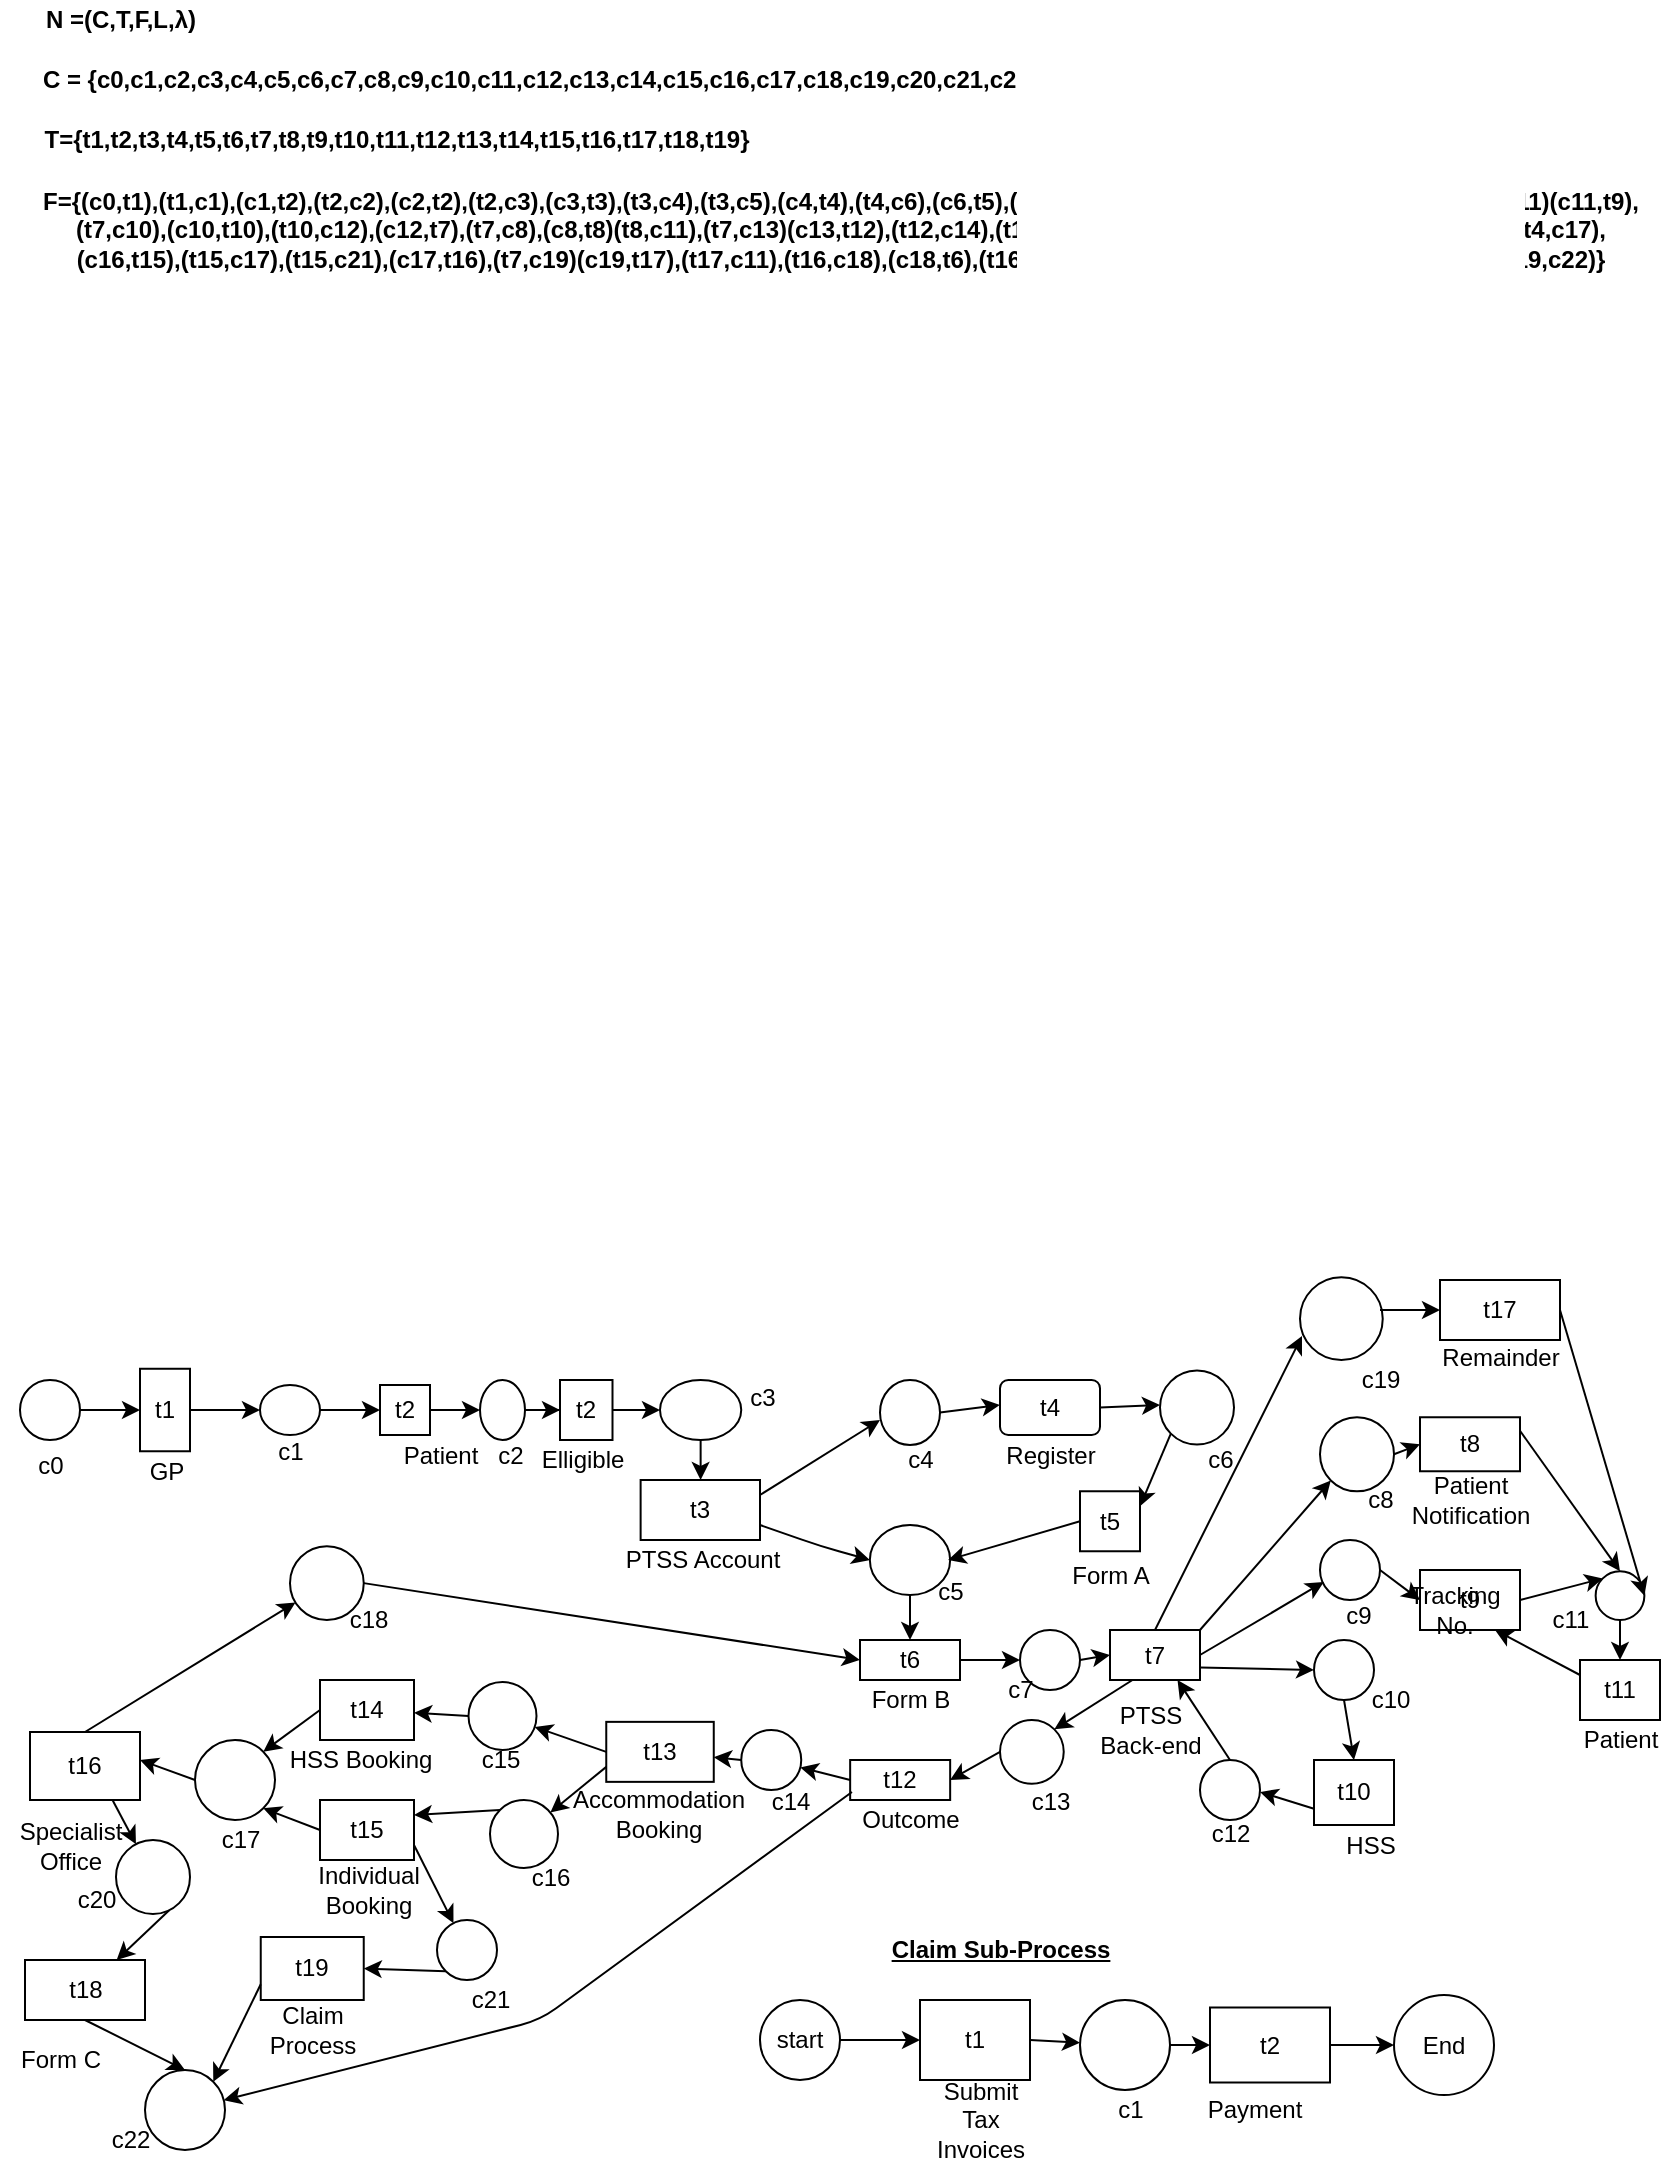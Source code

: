 <mxfile version="14.2.7" type="github" pages="2">
  <diagram id="C5RBs43oDa-KdzZeNtuy" name="Page-1">
    <mxGraphModel dx="1935" dy="1599" grid="1" gridSize="10" guides="1" tooltips="1" connect="1" arrows="1" fold="1" page="1" pageScale="1" pageWidth="827" pageHeight="1169" math="0" shadow="0">
      <root>
        <mxCell id="WIyWlLk6GJQsqaUBKTNV-0" />
        <mxCell id="WIyWlLk6GJQsqaUBKTNV-1" parent="WIyWlLk6GJQsqaUBKTNV-0" />
        <mxCell id="H8LJvpcK38ozFM1UjVnZ-5" value="" style="edgeStyle=orthogonalEdgeStyle;rounded=0;orthogonalLoop=1;jettySize=auto;html=1;" parent="WIyWlLk6GJQsqaUBKTNV-1" source="H8LJvpcK38ozFM1UjVnZ-0" target="H8LJvpcK38ozFM1UjVnZ-4" edge="1">
          <mxGeometry relative="1" as="geometry" />
        </mxCell>
        <mxCell id="H8LJvpcK38ozFM1UjVnZ-0" value="" style="ellipse;whiteSpace=wrap;html=1;" parent="WIyWlLk6GJQsqaUBKTNV-1" vertex="1">
          <mxGeometry y="-390" width="30" height="30" as="geometry" />
        </mxCell>
        <mxCell id="H8LJvpcK38ozFM1UjVnZ-8" value="" style="edgeStyle=orthogonalEdgeStyle;rounded=0;orthogonalLoop=1;jettySize=auto;html=1;" parent="WIyWlLk6GJQsqaUBKTNV-1" source="H8LJvpcK38ozFM1UjVnZ-4" target="H8LJvpcK38ozFM1UjVnZ-7" edge="1">
          <mxGeometry relative="1" as="geometry" />
        </mxCell>
        <object label="t1" id="H8LJvpcK38ozFM1UjVnZ-4">
          <mxCell style="whiteSpace=wrap;html=1;" parent="WIyWlLk6GJQsqaUBKTNV-1" vertex="1">
            <mxGeometry x="60" y="-395.62" width="25" height="41.25" as="geometry" />
          </mxCell>
        </object>
        <mxCell id="H8LJvpcK38ozFM1UjVnZ-6" value="GP" style="text;html=1;resizable=0;autosize=1;align=center;verticalAlign=middle;points=[];fillColor=none;strokeColor=none;rounded=0;" parent="WIyWlLk6GJQsqaUBKTNV-1" vertex="1">
          <mxGeometry x="57.5" y="-354.37" width="30" height="20" as="geometry" />
        </mxCell>
        <mxCell id="H8LJvpcK38ozFM1UjVnZ-10" value="" style="edgeStyle=orthogonalEdgeStyle;rounded=0;orthogonalLoop=1;jettySize=auto;html=1;" parent="WIyWlLk6GJQsqaUBKTNV-1" source="H8LJvpcK38ozFM1UjVnZ-7" target="H8LJvpcK38ozFM1UjVnZ-9" edge="1">
          <mxGeometry relative="1" as="geometry" />
        </mxCell>
        <mxCell id="H8LJvpcK38ozFM1UjVnZ-7" value="" style="ellipse;whiteSpace=wrap;html=1;" parent="WIyWlLk6GJQsqaUBKTNV-1" vertex="1">
          <mxGeometry x="120" y="-387.5" width="30" height="25" as="geometry" />
        </mxCell>
        <mxCell id="H8LJvpcK38ozFM1UjVnZ-15" value="" style="edgeStyle=orthogonalEdgeStyle;rounded=0;orthogonalLoop=1;jettySize=auto;html=1;" parent="WIyWlLk6GJQsqaUBKTNV-1" source="H8LJvpcK38ozFM1UjVnZ-9" target="H8LJvpcK38ozFM1UjVnZ-14" edge="1">
          <mxGeometry relative="1" as="geometry" />
        </mxCell>
        <mxCell id="H8LJvpcK38ozFM1UjVnZ-9" value="t2" style="whiteSpace=wrap;html=1;" parent="WIyWlLk6GJQsqaUBKTNV-1" vertex="1">
          <mxGeometry x="180" y="-387.5" width="25" height="25" as="geometry" />
        </mxCell>
        <mxCell id="H8LJvpcK38ozFM1UjVnZ-11" value="Patient" style="text;html=1;resizable=0;autosize=1;align=center;verticalAlign=middle;points=[];fillColor=none;strokeColor=none;rounded=0;" parent="WIyWlLk6GJQsqaUBKTNV-1" vertex="1">
          <mxGeometry x="185" y="-362.5" width="50" height="20" as="geometry" />
        </mxCell>
        <mxCell id="H8LJvpcK38ozFM1UjVnZ-17" value="" style="edgeStyle=orthogonalEdgeStyle;rounded=0;orthogonalLoop=1;jettySize=auto;html=1;" parent="WIyWlLk6GJQsqaUBKTNV-1" source="H8LJvpcK38ozFM1UjVnZ-14" target="H8LJvpcK38ozFM1UjVnZ-16" edge="1">
          <mxGeometry relative="1" as="geometry" />
        </mxCell>
        <mxCell id="H8LJvpcK38ozFM1UjVnZ-14" value="" style="ellipse;whiteSpace=wrap;html=1;" parent="WIyWlLk6GJQsqaUBKTNV-1" vertex="1">
          <mxGeometry x="230" y="-390" width="22.5" height="30" as="geometry" />
        </mxCell>
        <mxCell id="H8LJvpcK38ozFM1UjVnZ-20" value="" style="edgeStyle=orthogonalEdgeStyle;rounded=0;orthogonalLoop=1;jettySize=auto;html=1;" parent="WIyWlLk6GJQsqaUBKTNV-1" source="H8LJvpcK38ozFM1UjVnZ-16" target="H8LJvpcK38ozFM1UjVnZ-19" edge="1">
          <mxGeometry relative="1" as="geometry" />
        </mxCell>
        <mxCell id="H8LJvpcK38ozFM1UjVnZ-16" value="t2" style="whiteSpace=wrap;html=1;" parent="WIyWlLk6GJQsqaUBKTNV-1" vertex="1">
          <mxGeometry x="270" y="-390" width="26.25" height="30" as="geometry" />
        </mxCell>
        <mxCell id="H8LJvpcK38ozFM1UjVnZ-18" value="Elligible" style="text;html=1;resizable=0;autosize=1;align=center;verticalAlign=middle;points=[];fillColor=none;strokeColor=none;rounded=0;" parent="WIyWlLk6GJQsqaUBKTNV-1" vertex="1">
          <mxGeometry x="251.25" y="-360" width="60" height="20" as="geometry" />
        </mxCell>
        <mxCell id="H8LJvpcK38ozFM1UjVnZ-22" value="" style="edgeStyle=orthogonalEdgeStyle;rounded=0;orthogonalLoop=1;jettySize=auto;html=1;" parent="WIyWlLk6GJQsqaUBKTNV-1" source="H8LJvpcK38ozFM1UjVnZ-19" target="H8LJvpcK38ozFM1UjVnZ-21" edge="1">
          <mxGeometry relative="1" as="geometry" />
        </mxCell>
        <mxCell id="H8LJvpcK38ozFM1UjVnZ-19" value="" style="ellipse;whiteSpace=wrap;html=1;" parent="WIyWlLk6GJQsqaUBKTNV-1" vertex="1">
          <mxGeometry x="320" y="-390" width="40.62" height="30" as="geometry" />
        </mxCell>
        <mxCell id="H8LJvpcK38ozFM1UjVnZ-21" value="t3" style="whiteSpace=wrap;html=1;" parent="WIyWlLk6GJQsqaUBKTNV-1" vertex="1">
          <mxGeometry x="310.31" y="-340" width="59.69" height="30" as="geometry" />
        </mxCell>
        <mxCell id="H8LJvpcK38ozFM1UjVnZ-23" value="PTSS Account" style="text;html=1;resizable=0;autosize=1;align=center;verticalAlign=middle;points=[];fillColor=none;strokeColor=none;rounded=0;" parent="WIyWlLk6GJQsqaUBKTNV-1" vertex="1">
          <mxGeometry x="296.25" y="-310" width="90" height="20" as="geometry" />
        </mxCell>
        <mxCell id="H8LJvpcK38ozFM1UjVnZ-24" value="" style="ellipse;whiteSpace=wrap;html=1;" parent="WIyWlLk6GJQsqaUBKTNV-1" vertex="1">
          <mxGeometry x="430" y="-390" width="30" height="32.5" as="geometry" />
        </mxCell>
        <mxCell id="H8LJvpcK38ozFM1UjVnZ-28" value="" style="ellipse;whiteSpace=wrap;html=1;" parent="WIyWlLk6GJQsqaUBKTNV-1" vertex="1">
          <mxGeometry x="424.93" y="-317.5" width="40.15" height="35" as="geometry" />
        </mxCell>
        <mxCell id="H8LJvpcK38ozFM1UjVnZ-30" value="" style="endArrow=classic;html=1;exitX=1;exitY=0.25;exitDx=0;exitDy=0;" parent="WIyWlLk6GJQsqaUBKTNV-1" source="H8LJvpcK38ozFM1UjVnZ-21" edge="1">
          <mxGeometry width="50" height="50" relative="1" as="geometry">
            <mxPoint x="386.25" y="-325" as="sourcePoint" />
            <mxPoint x="430" y="-370" as="targetPoint" />
          </mxGeometry>
        </mxCell>
        <mxCell id="H8LJvpcK38ozFM1UjVnZ-32" value="" style="endArrow=classic;html=1;entryX=0;entryY=0.5;entryDx=0;entryDy=0;exitX=1;exitY=0.75;exitDx=0;exitDy=0;" parent="WIyWlLk6GJQsqaUBKTNV-1" source="H8LJvpcK38ozFM1UjVnZ-21" target="H8LJvpcK38ozFM1UjVnZ-28" edge="1">
          <mxGeometry width="50" height="50" relative="1" as="geometry">
            <mxPoint x="420" y="-180" as="sourcePoint" />
            <mxPoint x="470" y="-230" as="targetPoint" />
            <Array as="points">
              <mxPoint x="400" y="-307" />
            </Array>
          </mxGeometry>
        </mxCell>
        <mxCell id="H8LJvpcK38ozFM1UjVnZ-33" value="t4" style="rounded=1;whiteSpace=wrap;html=1;" parent="WIyWlLk6GJQsqaUBKTNV-1" vertex="1">
          <mxGeometry x="490" y="-390" width="50" height="27.5" as="geometry" />
        </mxCell>
        <mxCell id="H8LJvpcK38ozFM1UjVnZ-34" value="Form A" style="text;html=1;align=center;verticalAlign=middle;resizable=0;points=[];autosize=1;" parent="WIyWlLk6GJQsqaUBKTNV-1" vertex="1">
          <mxGeometry x="520" y="-302.5" width="50" height="20" as="geometry" />
        </mxCell>
        <mxCell id="H8LJvpcK38ozFM1UjVnZ-35" value="" style="endArrow=classic;html=1;exitX=1;exitY=0.5;exitDx=0;exitDy=0;" parent="WIyWlLk6GJQsqaUBKTNV-1" source="H8LJvpcK38ozFM1UjVnZ-24" edge="1">
          <mxGeometry width="50" height="50" relative="1" as="geometry">
            <mxPoint x="440" y="-327.5" as="sourcePoint" />
            <mxPoint x="490" y="-377.5" as="targetPoint" />
            <Array as="points" />
          </mxGeometry>
        </mxCell>
        <mxCell id="H8LJvpcK38ozFM1UjVnZ-36" value="Register" style="text;html=1;resizable=0;autosize=1;align=center;verticalAlign=middle;points=[];fillColor=none;strokeColor=none;rounded=0;" parent="WIyWlLk6GJQsqaUBKTNV-1" vertex="1">
          <mxGeometry x="485" y="-362.5" width="60" height="20" as="geometry" />
        </mxCell>
        <mxCell id="H8LJvpcK38ozFM1UjVnZ-37" value="" style="ellipse;whiteSpace=wrap;html=1;aspect=fixed;" parent="WIyWlLk6GJQsqaUBKTNV-1" vertex="1">
          <mxGeometry x="570" y="-394.75" width="37" height="37" as="geometry" />
        </mxCell>
        <mxCell id="H8LJvpcK38ozFM1UjVnZ-41" value="" style="endArrow=classic;html=1;exitX=1;exitY=0.5;exitDx=0;exitDy=0;" parent="WIyWlLk6GJQsqaUBKTNV-1" source="H8LJvpcK38ozFM1UjVnZ-33" edge="1">
          <mxGeometry width="50" height="50" relative="1" as="geometry">
            <mxPoint x="520" y="-327.5" as="sourcePoint" />
            <mxPoint x="570" y="-377.5" as="targetPoint" />
          </mxGeometry>
        </mxCell>
        <mxCell id="H8LJvpcK38ozFM1UjVnZ-42" value="t5" style="whiteSpace=wrap;html=1;aspect=fixed;" parent="WIyWlLk6GJQsqaUBKTNV-1" vertex="1">
          <mxGeometry x="530" y="-334.37" width="30" height="30" as="geometry" />
        </mxCell>
        <mxCell id="H8LJvpcK38ozFM1UjVnZ-43" value="" style="endArrow=classic;html=1;exitX=0;exitY=0.5;exitDx=0;exitDy=0;" parent="WIyWlLk6GJQsqaUBKTNV-1" source="H8LJvpcK38ozFM1UjVnZ-42" edge="1">
          <mxGeometry width="50" height="50" relative="1" as="geometry">
            <mxPoint x="414" y="-250" as="sourcePoint" />
            <mxPoint x="464" y="-300" as="targetPoint" />
          </mxGeometry>
        </mxCell>
        <mxCell id="H8LJvpcK38ozFM1UjVnZ-44" value="" style="endArrow=classic;html=1;entryX=1;entryY=0.25;entryDx=0;entryDy=0;exitX=0;exitY=1;exitDx=0;exitDy=0;" parent="WIyWlLk6GJQsqaUBKTNV-1" source="H8LJvpcK38ozFM1UjVnZ-37" target="H8LJvpcK38ozFM1UjVnZ-42" edge="1">
          <mxGeometry width="50" height="50" relative="1" as="geometry">
            <mxPoint x="545" y="-275" as="sourcePoint" />
            <mxPoint x="595" y="-325" as="targetPoint" />
          </mxGeometry>
        </mxCell>
        <mxCell id="H8LJvpcK38ozFM1UjVnZ-46" value="" style="endArrow=classic;html=1;exitX=0.5;exitY=1;exitDx=0;exitDy=0;entryX=0.5;entryY=0;entryDx=0;entryDy=0;" parent="WIyWlLk6GJQsqaUBKTNV-1" source="H8LJvpcK38ozFM1UjVnZ-28" edge="1">
          <mxGeometry width="50" height="50" relative="1" as="geometry">
            <mxPoint x="420" y="-180" as="sourcePoint" />
            <mxPoint x="445" y="-260" as="targetPoint" />
          </mxGeometry>
        </mxCell>
        <mxCell id="H8LJvpcK38ozFM1UjVnZ-47" value="t6" style="rounded=0;whiteSpace=wrap;html=1;" parent="WIyWlLk6GJQsqaUBKTNV-1" vertex="1">
          <mxGeometry x="420" y="-260" width="50" height="20" as="geometry" />
        </mxCell>
        <mxCell id="H8LJvpcK38ozFM1UjVnZ-48" value="Form B" style="text;html=1;align=center;verticalAlign=middle;resizable=0;points=[];autosize=1;" parent="WIyWlLk6GJQsqaUBKTNV-1" vertex="1">
          <mxGeometry x="420" y="-240" width="50" height="20" as="geometry" />
        </mxCell>
        <mxCell id="H8LJvpcK38ozFM1UjVnZ-52" value="" style="endArrow=classic;html=1;exitX=1;exitY=0.5;exitDx=0;exitDy=0;" parent="WIyWlLk6GJQsqaUBKTNV-1" source="H8LJvpcK38ozFM1UjVnZ-47" target="H8LJvpcK38ozFM1UjVnZ-53" edge="1">
          <mxGeometry width="50" height="50" relative="1" as="geometry">
            <mxPoint x="370" y="-160" as="sourcePoint" />
            <mxPoint x="420" y="-210" as="targetPoint" />
          </mxGeometry>
        </mxCell>
        <mxCell id="H8LJvpcK38ozFM1UjVnZ-53" value="" style="ellipse;whiteSpace=wrap;html=1;aspect=fixed;" parent="WIyWlLk6GJQsqaUBKTNV-1" vertex="1">
          <mxGeometry x="500" y="-265" width="30" height="30" as="geometry" />
        </mxCell>
        <mxCell id="H8LJvpcK38ozFM1UjVnZ-55" value="t7" style="rounded=0;whiteSpace=wrap;html=1;" parent="WIyWlLk6GJQsqaUBKTNV-1" vertex="1">
          <mxGeometry x="545" y="-265" width="45" height="25" as="geometry" />
        </mxCell>
        <mxCell id="H8LJvpcK38ozFM1UjVnZ-56" value="" style="endArrow=classic;html=1;exitX=1;exitY=0.5;exitDx=0;exitDy=0;entryX=0;entryY=0.5;entryDx=0;entryDy=0;" parent="WIyWlLk6GJQsqaUBKTNV-1" source="H8LJvpcK38ozFM1UjVnZ-53" target="H8LJvpcK38ozFM1UjVnZ-55" edge="1">
          <mxGeometry width="50" height="50" relative="1" as="geometry">
            <mxPoint x="370" y="-160" as="sourcePoint" />
            <mxPoint x="420" y="-210" as="targetPoint" />
          </mxGeometry>
        </mxCell>
        <mxCell id="H8LJvpcK38ozFM1UjVnZ-57" value="" style="ellipse;whiteSpace=wrap;html=1;aspect=fixed;" parent="WIyWlLk6GJQsqaUBKTNV-1" vertex="1">
          <mxGeometry x="650" y="-371.37" width="37" height="37" as="geometry" />
        </mxCell>
        <mxCell id="H8LJvpcK38ozFM1UjVnZ-58" value="" style="ellipse;whiteSpace=wrap;html=1;aspect=fixed;" parent="WIyWlLk6GJQsqaUBKTNV-1" vertex="1">
          <mxGeometry x="650" y="-310" width="30" height="30" as="geometry" />
        </mxCell>
        <mxCell id="H8LJvpcK38ozFM1UjVnZ-59" value="" style="ellipse;whiteSpace=wrap;html=1;aspect=fixed;" parent="WIyWlLk6GJQsqaUBKTNV-1" vertex="1">
          <mxGeometry x="647" y="-260" width="30" height="30" as="geometry" />
        </mxCell>
        <mxCell id="H8LJvpcK38ozFM1UjVnZ-60" value="" style="endArrow=classic;html=1;exitX=1;exitY=0;exitDx=0;exitDy=0;entryX=0;entryY=1;entryDx=0;entryDy=0;" parent="WIyWlLk6GJQsqaUBKTNV-1" source="H8LJvpcK38ozFM1UjVnZ-55" target="H8LJvpcK38ozFM1UjVnZ-57" edge="1">
          <mxGeometry width="50" height="50" relative="1" as="geometry">
            <mxPoint x="400" y="-160" as="sourcePoint" />
            <mxPoint x="450" y="-210" as="targetPoint" />
          </mxGeometry>
        </mxCell>
        <mxCell id="H8LJvpcK38ozFM1UjVnZ-61" value="" style="endArrow=classic;html=1;exitX=1;exitY=0.5;exitDx=0;exitDy=0;entryX=0.063;entryY=0.7;entryDx=0;entryDy=0;entryPerimeter=0;" parent="WIyWlLk6GJQsqaUBKTNV-1" source="H8LJvpcK38ozFM1UjVnZ-55" target="H8LJvpcK38ozFM1UjVnZ-58" edge="1">
          <mxGeometry width="50" height="50" relative="1" as="geometry">
            <mxPoint x="400" y="-160" as="sourcePoint" />
            <mxPoint x="450" y="-210" as="targetPoint" />
          </mxGeometry>
        </mxCell>
        <mxCell id="H8LJvpcK38ozFM1UjVnZ-62" value="&lt;div&gt;PTSS &lt;br&gt;&lt;/div&gt;&lt;div&gt;Back-end&lt;/div&gt;" style="text;html=1;align=center;verticalAlign=middle;resizable=0;points=[];autosize=1;" parent="WIyWlLk6GJQsqaUBKTNV-1" vertex="1">
          <mxGeometry x="530" y="-230" width="70" height="30" as="geometry" />
        </mxCell>
        <mxCell id="H8LJvpcK38ozFM1UjVnZ-66" value="" style="endArrow=classic;html=1;exitX=1;exitY=0.75;exitDx=0;exitDy=0;entryX=0;entryY=0.5;entryDx=0;entryDy=0;" parent="WIyWlLk6GJQsqaUBKTNV-1" source="H8LJvpcK38ozFM1UjVnZ-55" target="H8LJvpcK38ozFM1UjVnZ-59" edge="1">
          <mxGeometry width="50" height="50" relative="1" as="geometry">
            <mxPoint x="400" y="-160" as="sourcePoint" />
            <mxPoint x="650" y="-246" as="targetPoint" />
          </mxGeometry>
        </mxCell>
        <mxCell id="H8LJvpcK38ozFM1UjVnZ-67" value="t8" style="rounded=0;whiteSpace=wrap;html=1;" parent="WIyWlLk6GJQsqaUBKTNV-1" vertex="1">
          <mxGeometry x="700" y="-371.37" width="50" height="27" as="geometry" />
        </mxCell>
        <mxCell id="H8LJvpcK38ozFM1UjVnZ-68" value="&lt;div&gt;Patient&lt;/div&gt;&lt;div&gt; Notification&lt;/div&gt;" style="text;html=1;align=center;verticalAlign=middle;resizable=0;points=[];autosize=1;" parent="WIyWlLk6GJQsqaUBKTNV-1" vertex="1">
          <mxGeometry x="690" y="-345" width="70" height="30" as="geometry" />
        </mxCell>
        <mxCell id="H8LJvpcK38ozFM1UjVnZ-69" value="" style="endArrow=classic;html=1;exitX=1;exitY=0.5;exitDx=0;exitDy=0;entryX=0;entryY=0.5;entryDx=0;entryDy=0;" parent="WIyWlLk6GJQsqaUBKTNV-1" source="H8LJvpcK38ozFM1UjVnZ-57" target="H8LJvpcK38ozFM1UjVnZ-67" edge="1">
          <mxGeometry width="50" height="50" relative="1" as="geometry">
            <mxPoint x="400" y="-160" as="sourcePoint" />
            <mxPoint x="450" y="-210" as="targetPoint" />
          </mxGeometry>
        </mxCell>
        <mxCell id="H8LJvpcK38ozFM1UjVnZ-70" value="t9" style="rounded=0;whiteSpace=wrap;html=1;" parent="WIyWlLk6GJQsqaUBKTNV-1" vertex="1">
          <mxGeometry x="700" y="-295" width="50" height="30" as="geometry" />
        </mxCell>
        <mxCell id="H8LJvpcK38ozFM1UjVnZ-71" value="" style="endArrow=classic;html=1;exitX=1;exitY=0.5;exitDx=0;exitDy=0;entryX=0;entryY=0.5;entryDx=0;entryDy=0;" parent="WIyWlLk6GJQsqaUBKTNV-1" source="H8LJvpcK38ozFM1UjVnZ-58" target="H8LJvpcK38ozFM1UjVnZ-70" edge="1">
          <mxGeometry width="50" height="50" relative="1" as="geometry">
            <mxPoint x="410" y="-160" as="sourcePoint" />
            <mxPoint x="700" y="-300" as="targetPoint" />
          </mxGeometry>
        </mxCell>
        <mxCell id="H8LJvpcK38ozFM1UjVnZ-72" value="&lt;div&gt;Tracking&lt;/div&gt;&lt;div&gt;No.&lt;br&gt;&lt;/div&gt;" style="text;html=1;align=center;verticalAlign=middle;resizable=0;points=[];autosize=1;" parent="WIyWlLk6GJQsqaUBKTNV-1" vertex="1">
          <mxGeometry x="687" y="-290" width="60" height="30" as="geometry" />
        </mxCell>
        <mxCell id="H8LJvpcK38ozFM1UjVnZ-74" value="t10" style="rounded=0;whiteSpace=wrap;html=1;" parent="WIyWlLk6GJQsqaUBKTNV-1" vertex="1">
          <mxGeometry x="647" y="-200" width="40" height="32.5" as="geometry" />
        </mxCell>
        <mxCell id="H8LJvpcK38ozFM1UjVnZ-75" value="HSS" style="text;html=1;align=center;verticalAlign=middle;resizable=0;points=[];autosize=1;" parent="WIyWlLk6GJQsqaUBKTNV-1" vertex="1">
          <mxGeometry x="655" y="-167.5" width="40" height="20" as="geometry" />
        </mxCell>
        <mxCell id="H8LJvpcK38ozFM1UjVnZ-76" value="" style="ellipse;whiteSpace=wrap;html=1;aspect=fixed;" parent="WIyWlLk6GJQsqaUBKTNV-1" vertex="1">
          <mxGeometry x="787.82" y="-294.37" width="24.37" height="24.37" as="geometry" />
        </mxCell>
        <mxCell id="H8LJvpcK38ozFM1UjVnZ-77" value="" style="endArrow=classic;html=1;exitX=1;exitY=0.5;exitDx=0;exitDy=0;entryX=0;entryY=0;entryDx=0;entryDy=0;" parent="WIyWlLk6GJQsqaUBKTNV-1" source="H8LJvpcK38ozFM1UjVnZ-70" target="H8LJvpcK38ozFM1UjVnZ-76" edge="1">
          <mxGeometry width="50" height="50" relative="1" as="geometry">
            <mxPoint x="380" y="-160" as="sourcePoint" />
            <mxPoint x="430" y="-210" as="targetPoint" />
          </mxGeometry>
        </mxCell>
        <mxCell id="H8LJvpcK38ozFM1UjVnZ-78" value="" style="endArrow=classic;html=1;entryX=0.5;entryY=0;entryDx=0;entryDy=0;exitX=1;exitY=0.25;exitDx=0;exitDy=0;" parent="WIyWlLk6GJQsqaUBKTNV-1" source="H8LJvpcK38ozFM1UjVnZ-67" target="H8LJvpcK38ozFM1UjVnZ-76" edge="1">
          <mxGeometry width="50" height="50" relative="1" as="geometry">
            <mxPoint x="750" y="-354" as="sourcePoint" />
            <mxPoint x="800" y="-404.37" as="targetPoint" />
          </mxGeometry>
        </mxCell>
        <mxCell id="H8LJvpcK38ozFM1UjVnZ-80" value="t11" style="rounded=0;whiteSpace=wrap;html=1;" parent="WIyWlLk6GJQsqaUBKTNV-1" vertex="1">
          <mxGeometry x="780" y="-250" width="40" height="30" as="geometry" />
        </mxCell>
        <mxCell id="H8LJvpcK38ozFM1UjVnZ-81" value="" style="endArrow=classic;html=1;exitX=0.5;exitY=1;exitDx=0;exitDy=0;entryX=0.5;entryY=0;entryDx=0;entryDy=0;" parent="WIyWlLk6GJQsqaUBKTNV-1" source="H8LJvpcK38ozFM1UjVnZ-76" target="H8LJvpcK38ozFM1UjVnZ-80" edge="1">
          <mxGeometry width="50" height="50" relative="1" as="geometry">
            <mxPoint x="380" y="-160" as="sourcePoint" />
            <mxPoint x="430" y="-210" as="targetPoint" />
          </mxGeometry>
        </mxCell>
        <mxCell id="H8LJvpcK38ozFM1UjVnZ-86" value="Patient" style="text;html=1;align=center;verticalAlign=middle;resizable=0;points=[];autosize=1;" parent="WIyWlLk6GJQsqaUBKTNV-1" vertex="1">
          <mxGeometry x="775" y="-220" width="50" height="20" as="geometry" />
        </mxCell>
        <mxCell id="H8LJvpcK38ozFM1UjVnZ-88" value="" style="endArrow=classic;html=1;exitX=0.5;exitY=1;exitDx=0;exitDy=0;entryX=0.5;entryY=0;entryDx=0;entryDy=0;" parent="WIyWlLk6GJQsqaUBKTNV-1" source="H8LJvpcK38ozFM1UjVnZ-59" target="H8LJvpcK38ozFM1UjVnZ-74" edge="1">
          <mxGeometry width="50" height="50" relative="1" as="geometry">
            <mxPoint x="380" y="-160" as="sourcePoint" />
            <mxPoint x="430" y="-210" as="targetPoint" />
          </mxGeometry>
        </mxCell>
        <mxCell id="H8LJvpcK38ozFM1UjVnZ-90" value="" style="endArrow=classic;html=1;exitX=0;exitY=0.25;exitDx=0;exitDy=0;entryX=0.75;entryY=1;entryDx=0;entryDy=0;" parent="WIyWlLk6GJQsqaUBKTNV-1" source="H8LJvpcK38ozFM1UjVnZ-80" target="H8LJvpcK38ozFM1UjVnZ-70" edge="1">
          <mxGeometry width="50" height="50" relative="1" as="geometry">
            <mxPoint x="380" y="-160" as="sourcePoint" />
            <mxPoint x="430" y="-210" as="targetPoint" />
          </mxGeometry>
        </mxCell>
        <mxCell id="H8LJvpcK38ozFM1UjVnZ-91" value="" style="ellipse;whiteSpace=wrap;html=1;aspect=fixed;" parent="WIyWlLk6GJQsqaUBKTNV-1" vertex="1">
          <mxGeometry x="590" y="-200" width="30" height="30" as="geometry" />
        </mxCell>
        <mxCell id="H8LJvpcK38ozFM1UjVnZ-92" value="" style="endArrow=classic;html=1;exitX=0;exitY=0.75;exitDx=0;exitDy=0;" parent="WIyWlLk6GJQsqaUBKTNV-1" source="H8LJvpcK38ozFM1UjVnZ-74" edge="1">
          <mxGeometry width="50" height="50" relative="1" as="geometry">
            <mxPoint x="380" y="-160" as="sourcePoint" />
            <mxPoint x="620" y="-184" as="targetPoint" />
          </mxGeometry>
        </mxCell>
        <mxCell id="H8LJvpcK38ozFM1UjVnZ-93" value="" style="endArrow=classic;html=1;exitX=0.5;exitY=0;exitDx=0;exitDy=0;entryX=0.75;entryY=1;entryDx=0;entryDy=0;" parent="WIyWlLk6GJQsqaUBKTNV-1" source="H8LJvpcK38ozFM1UjVnZ-91" target="H8LJvpcK38ozFM1UjVnZ-55" edge="1">
          <mxGeometry width="50" height="50" relative="1" as="geometry">
            <mxPoint x="380" y="-160" as="sourcePoint" />
            <mxPoint x="430" y="-210" as="targetPoint" />
          </mxGeometry>
        </mxCell>
        <mxCell id="H8LJvpcK38ozFM1UjVnZ-94" value="" style="ellipse;whiteSpace=wrap;html=1;aspect=fixed;" parent="WIyWlLk6GJQsqaUBKTNV-1" vertex="1">
          <mxGeometry x="490" y="-220" width="31.87" height="31.87" as="geometry" />
        </mxCell>
        <mxCell id="H8LJvpcK38ozFM1UjVnZ-95" value="" style="endArrow=classic;html=1;exitX=0.25;exitY=1;exitDx=0;exitDy=0;entryX=1;entryY=0;entryDx=0;entryDy=0;" parent="WIyWlLk6GJQsqaUBKTNV-1" source="H8LJvpcK38ozFM1UjVnZ-55" target="H8LJvpcK38ozFM1UjVnZ-94" edge="1">
          <mxGeometry width="50" height="50" relative="1" as="geometry">
            <mxPoint x="380" y="-160" as="sourcePoint" />
            <mxPoint x="430" y="-210" as="targetPoint" />
          </mxGeometry>
        </mxCell>
        <mxCell id="H8LJvpcK38ozFM1UjVnZ-97" value="t12" style="rounded=0;whiteSpace=wrap;html=1;" parent="WIyWlLk6GJQsqaUBKTNV-1" vertex="1">
          <mxGeometry x="415.08" y="-200" width="50" height="20" as="geometry" />
        </mxCell>
        <mxCell id="H8LJvpcK38ozFM1UjVnZ-98" value="Outcome" style="text;html=1;align=center;verticalAlign=middle;resizable=0;points=[];autosize=1;" parent="WIyWlLk6GJQsqaUBKTNV-1" vertex="1">
          <mxGeometry x="415.08" y="-180" width="60" height="20" as="geometry" />
        </mxCell>
        <mxCell id="H8LJvpcK38ozFM1UjVnZ-99" value="" style="endArrow=classic;html=1;exitX=0;exitY=0.5;exitDx=0;exitDy=0;entryX=1;entryY=0.5;entryDx=0;entryDy=0;" parent="WIyWlLk6GJQsqaUBKTNV-1" source="H8LJvpcK38ozFM1UjVnZ-94" target="H8LJvpcK38ozFM1UjVnZ-97" edge="1">
          <mxGeometry width="50" height="50" relative="1" as="geometry">
            <mxPoint x="380" y="-160" as="sourcePoint" />
            <mxPoint x="430" y="-210" as="targetPoint" />
          </mxGeometry>
        </mxCell>
        <mxCell id="H8LJvpcK38ozFM1UjVnZ-100" value="t13" style="rounded=0;whiteSpace=wrap;html=1;" parent="WIyWlLk6GJQsqaUBKTNV-1" vertex="1">
          <mxGeometry x="293.13" y="-219.07" width="53.75" height="30" as="geometry" />
        </mxCell>
        <mxCell id="H8LJvpcK38ozFM1UjVnZ-101" value="&lt;div&gt;Accommodation&lt;/div&gt;&lt;div&gt;Booking&lt;br&gt;&lt;/div&gt;" style="text;html=1;align=center;verticalAlign=middle;resizable=0;points=[];autosize=1;" parent="WIyWlLk6GJQsqaUBKTNV-1" vertex="1">
          <mxGeometry x="269" y="-188.13" width="100" height="30" as="geometry" />
        </mxCell>
        <mxCell id="H8LJvpcK38ozFM1UjVnZ-104" value="" style="endArrow=classic;html=1;exitX=0;exitY=0.5;exitDx=0;exitDy=0;" parent="WIyWlLk6GJQsqaUBKTNV-1" source="H8LJvpcK38ozFM1UjVnZ-107" target="H8LJvpcK38ozFM1UjVnZ-100" edge="1">
          <mxGeometry width="50" height="50" relative="1" as="geometry">
            <mxPoint x="415.08" y="-198.13" as="sourcePoint" />
            <mxPoint x="400" y="-215" as="targetPoint" />
          </mxGeometry>
        </mxCell>
        <mxCell id="H8LJvpcK38ozFM1UjVnZ-107" value="" style="ellipse;whiteSpace=wrap;html=1;aspect=fixed;" parent="WIyWlLk6GJQsqaUBKTNV-1" vertex="1">
          <mxGeometry x="360.62" y="-215" width="30" height="30" as="geometry" />
        </mxCell>
        <mxCell id="H8LJvpcK38ozFM1UjVnZ-108" value="" style="endArrow=classic;html=1;exitX=0;exitY=0.5;exitDx=0;exitDy=0;" parent="WIyWlLk6GJQsqaUBKTNV-1" source="H8LJvpcK38ozFM1UjVnZ-97" target="H8LJvpcK38ozFM1UjVnZ-107" edge="1">
          <mxGeometry width="50" height="50" relative="1" as="geometry">
            <mxPoint x="415.08" y="-190" as="sourcePoint" />
            <mxPoint x="333.75" y="-208.791" as="targetPoint" />
          </mxGeometry>
        </mxCell>
        <mxCell id="H8LJvpcK38ozFM1UjVnZ-109" value="t14" style="rounded=0;whiteSpace=wrap;html=1;" parent="WIyWlLk6GJQsqaUBKTNV-1" vertex="1">
          <mxGeometry x="150" y="-240" width="47" height="30" as="geometry" />
        </mxCell>
        <mxCell id="H8LJvpcK38ozFM1UjVnZ-113" value="t15" style="rounded=0;whiteSpace=wrap;html=1;" parent="WIyWlLk6GJQsqaUBKTNV-1" vertex="1">
          <mxGeometry x="150" y="-180" width="47" height="30" as="geometry" />
        </mxCell>
        <mxCell id="H8LJvpcK38ozFM1UjVnZ-114" value="HSS Booking" style="text;html=1;align=center;verticalAlign=middle;resizable=0;points=[];autosize=1;" parent="WIyWlLk6GJQsqaUBKTNV-1" vertex="1">
          <mxGeometry x="125" y="-210" width="90" height="20" as="geometry" />
        </mxCell>
        <mxCell id="H8LJvpcK38ozFM1UjVnZ-115" value="&lt;div&gt;Individual &lt;br&gt;&lt;/div&gt;&lt;div&gt;Booking&lt;/div&gt;" style="text;html=1;align=center;verticalAlign=middle;resizable=0;points=[];autosize=1;" parent="WIyWlLk6GJQsqaUBKTNV-1" vertex="1">
          <mxGeometry x="138.5" y="-150" width="70" height="30" as="geometry" />
        </mxCell>
        <mxCell id="H8LJvpcK38ozFM1UjVnZ-116" value="" style="endArrow=classic;html=1;exitX=0;exitY=0.5;exitDx=0;exitDy=0;" parent="WIyWlLk6GJQsqaUBKTNV-1" source="H8LJvpcK38ozFM1UjVnZ-110" target="H8LJvpcK38ozFM1UjVnZ-109" edge="1">
          <mxGeometry width="50" height="50" relative="1" as="geometry">
            <mxPoint x="380" y="-160" as="sourcePoint" />
            <mxPoint x="430" y="-210" as="targetPoint" />
          </mxGeometry>
        </mxCell>
        <mxCell id="H8LJvpcK38ozFM1UjVnZ-110" value="" style="ellipse;whiteSpace=wrap;html=1;aspect=fixed;" parent="WIyWlLk6GJQsqaUBKTNV-1" vertex="1">
          <mxGeometry x="224.25" y="-239" width="34" height="34" as="geometry" />
        </mxCell>
        <mxCell id="H8LJvpcK38ozFM1UjVnZ-117" value="" style="endArrow=classic;html=1;exitX=0;exitY=0.5;exitDx=0;exitDy=0;" parent="WIyWlLk6GJQsqaUBKTNV-1" source="H8LJvpcK38ozFM1UjVnZ-100" target="H8LJvpcK38ozFM1UjVnZ-110" edge="1">
          <mxGeometry width="50" height="50" relative="1" as="geometry">
            <mxPoint x="293.13" y="-204.07" as="sourcePoint" />
            <mxPoint x="197" y="-220.889" as="targetPoint" />
          </mxGeometry>
        </mxCell>
        <mxCell id="H8LJvpcK38ozFM1UjVnZ-111" value="" style="ellipse;whiteSpace=wrap;html=1;aspect=fixed;" parent="WIyWlLk6GJQsqaUBKTNV-1" vertex="1">
          <mxGeometry x="235" y="-180" width="34" height="34" as="geometry" />
        </mxCell>
        <mxCell id="H8LJvpcK38ozFM1UjVnZ-119" value="" style="endArrow=classic;html=1;exitX=0;exitY=0.75;exitDx=0;exitDy=0;" parent="WIyWlLk6GJQsqaUBKTNV-1" source="H8LJvpcK38ozFM1UjVnZ-100" target="H8LJvpcK38ozFM1UjVnZ-111" edge="1">
          <mxGeometry width="50" height="50" relative="1" as="geometry">
            <mxPoint x="293.13" y="-196.57" as="sourcePoint" />
            <mxPoint x="197" y="-171.202" as="targetPoint" />
          </mxGeometry>
        </mxCell>
        <mxCell id="H8LJvpcK38ozFM1UjVnZ-121" value="" style="ellipse;whiteSpace=wrap;html=1;aspect=fixed;" parent="WIyWlLk6GJQsqaUBKTNV-1" vertex="1">
          <mxGeometry x="87.5" y="-210" width="40" height="40" as="geometry" />
        </mxCell>
        <mxCell id="H8LJvpcK38ozFM1UjVnZ-124" value="" style="endArrow=classic;html=1;exitX=0;exitY=0.5;exitDx=0;exitDy=0;entryX=1;entryY=1;entryDx=0;entryDy=0;" parent="WIyWlLk6GJQsqaUBKTNV-1" source="H8LJvpcK38ozFM1UjVnZ-113" target="H8LJvpcK38ozFM1UjVnZ-121" edge="1">
          <mxGeometry width="50" height="50" relative="1" as="geometry">
            <mxPoint x="380" y="-160" as="sourcePoint" />
            <mxPoint x="430" y="-210" as="targetPoint" />
          </mxGeometry>
        </mxCell>
        <mxCell id="H8LJvpcK38ozFM1UjVnZ-125" value="" style="endArrow=classic;html=1;exitX=0;exitY=0.5;exitDx=0;exitDy=0;entryX=1;entryY=0;entryDx=0;entryDy=0;" parent="WIyWlLk6GJQsqaUBKTNV-1" source="H8LJvpcK38ozFM1UjVnZ-109" target="H8LJvpcK38ozFM1UjVnZ-121" edge="1">
          <mxGeometry width="50" height="50" relative="1" as="geometry">
            <mxPoint x="380" y="-160" as="sourcePoint" />
            <mxPoint x="430" y="-210" as="targetPoint" />
          </mxGeometry>
        </mxCell>
        <mxCell id="H8LJvpcK38ozFM1UjVnZ-126" value="" style="endArrow=classic;html=1;exitX=0;exitY=0.5;exitDx=0;exitDy=0;entryX=1;entryY=0.5;entryDx=0;entryDy=0;" parent="WIyWlLk6GJQsqaUBKTNV-1" source="H8LJvpcK38ozFM1UjVnZ-121" edge="1">
          <mxGeometry width="50" height="50" relative="1" as="geometry">
            <mxPoint x="380" y="-160" as="sourcePoint" />
            <mxPoint x="60" y="-200" as="targetPoint" />
          </mxGeometry>
        </mxCell>
        <mxCell id="H8LJvpcK38ozFM1UjVnZ-127" value="t16" style="rounded=0;whiteSpace=wrap;html=1;" parent="WIyWlLk6GJQsqaUBKTNV-1" vertex="1">
          <mxGeometry x="5" y="-214" width="55" height="34" as="geometry" />
        </mxCell>
        <mxCell id="H8LJvpcK38ozFM1UjVnZ-129" value="t18" style="rounded=0;whiteSpace=wrap;html=1;" parent="WIyWlLk6GJQsqaUBKTNV-1" vertex="1">
          <mxGeometry x="2.5" y="-100" width="60" height="30" as="geometry" />
        </mxCell>
        <mxCell id="H8LJvpcK38ozFM1UjVnZ-131" value="&lt;div&gt;Specialist&lt;/div&gt;&lt;div&gt;Office&lt;br&gt;&lt;/div&gt;" style="text;html=1;align=center;verticalAlign=middle;resizable=0;points=[];autosize=1;" parent="WIyWlLk6GJQsqaUBKTNV-1" vertex="1">
          <mxGeometry x="-10" y="-172.5" width="70" height="30" as="geometry" />
        </mxCell>
        <mxCell id="H8LJvpcK38ozFM1UjVnZ-132" value="" style="endArrow=classic;html=1;exitX=0.75;exitY=1;exitDx=0;exitDy=0;" parent="WIyWlLk6GJQsqaUBKTNV-1" source="H8LJvpcK38ozFM1UjVnZ-138" target="H8LJvpcK38ozFM1UjVnZ-129" edge="1">
          <mxGeometry width="50" height="50" relative="1" as="geometry">
            <mxPoint x="380" y="-160" as="sourcePoint" />
            <mxPoint x="46" y="-130" as="targetPoint" />
          </mxGeometry>
        </mxCell>
        <mxCell id="H8LJvpcK38ozFM1UjVnZ-136" value="" style="ellipse;whiteSpace=wrap;html=1;aspect=fixed;" parent="WIyWlLk6GJQsqaUBKTNV-1" vertex="1">
          <mxGeometry x="62.5" y="-45" width="40" height="40" as="geometry" />
        </mxCell>
        <mxCell id="H8LJvpcK38ozFM1UjVnZ-137" value="" style="endArrow=classic;html=1;exitX=0.5;exitY=1;exitDx=0;exitDy=0;entryX=0.5;entryY=0;entryDx=0;entryDy=0;" parent="WIyWlLk6GJQsqaUBKTNV-1" source="H8LJvpcK38ozFM1UjVnZ-129" target="H8LJvpcK38ozFM1UjVnZ-136" edge="1">
          <mxGeometry width="50" height="50" relative="1" as="geometry">
            <mxPoint x="290" y="-160" as="sourcePoint" />
            <mxPoint x="340" y="-210" as="targetPoint" />
          </mxGeometry>
        </mxCell>
        <mxCell id="H8LJvpcK38ozFM1UjVnZ-138" value="" style="ellipse;whiteSpace=wrap;html=1;aspect=fixed;" parent="WIyWlLk6GJQsqaUBKTNV-1" vertex="1">
          <mxGeometry x="48" y="-160" width="37" height="37" as="geometry" />
        </mxCell>
        <mxCell id="H8LJvpcK38ozFM1UjVnZ-140" value="" style="endArrow=classic;html=1;exitX=0.75;exitY=1;exitDx=0;exitDy=0;" parent="WIyWlLk6GJQsqaUBKTNV-1" source="H8LJvpcK38ozFM1UjVnZ-127" target="H8LJvpcK38ozFM1UjVnZ-138" edge="1">
          <mxGeometry width="50" height="50" relative="1" as="geometry">
            <mxPoint x="46.25" y="-180" as="sourcePoint" />
            <mxPoint x="34.926" y="-110" as="targetPoint" />
          </mxGeometry>
        </mxCell>
        <mxCell id="H8LJvpcK38ozFM1UjVnZ-141" value="" style="ellipse;whiteSpace=wrap;html=1;aspect=fixed;" parent="WIyWlLk6GJQsqaUBKTNV-1" vertex="1">
          <mxGeometry x="135" y="-306.87" width="36.87" height="36.87" as="geometry" />
        </mxCell>
        <mxCell id="H8LJvpcK38ozFM1UjVnZ-142" value="" style="endArrow=classic;html=1;exitX=0.5;exitY=0;exitDx=0;exitDy=0;" parent="WIyWlLk6GJQsqaUBKTNV-1" source="H8LJvpcK38ozFM1UjVnZ-127" target="H8LJvpcK38ozFM1UjVnZ-141" edge="1">
          <mxGeometry width="50" height="50" relative="1" as="geometry">
            <mxPoint x="290" y="-160" as="sourcePoint" />
            <mxPoint x="340" y="-210" as="targetPoint" />
          </mxGeometry>
        </mxCell>
        <mxCell id="H8LJvpcK38ozFM1UjVnZ-143" value="" style="endArrow=classic;html=1;exitX=1;exitY=0.5;exitDx=0;exitDy=0;entryX=0;entryY=0.5;entryDx=0;entryDy=0;" parent="WIyWlLk6GJQsqaUBKTNV-1" source="H8LJvpcK38ozFM1UjVnZ-141" target="H8LJvpcK38ozFM1UjVnZ-47" edge="1">
          <mxGeometry width="50" height="50" relative="1" as="geometry">
            <mxPoint x="290" y="-160" as="sourcePoint" />
            <mxPoint x="340" y="-210" as="targetPoint" />
          </mxGeometry>
        </mxCell>
        <mxCell id="H8LJvpcK38ozFM1UjVnZ-144" value="c1" style="text;html=1;align=center;verticalAlign=middle;resizable=0;points=[];autosize=1;" parent="WIyWlLk6GJQsqaUBKTNV-1" vertex="1">
          <mxGeometry x="120" y="-364.37" width="30" height="20" as="geometry" />
        </mxCell>
        <mxCell id="H8LJvpcK38ozFM1UjVnZ-145" value="c2" style="text;html=1;align=center;verticalAlign=middle;resizable=0;points=[];autosize=1;" parent="WIyWlLk6GJQsqaUBKTNV-1" vertex="1">
          <mxGeometry x="230" y="-362.5" width="30" height="20" as="geometry" />
        </mxCell>
        <mxCell id="H8LJvpcK38ozFM1UjVnZ-147" value="c3" style="text;html=1;align=center;verticalAlign=middle;resizable=0;points=[];autosize=1;" parent="WIyWlLk6GJQsqaUBKTNV-1" vertex="1">
          <mxGeometry x="356.25" y="-391.37" width="30" height="20" as="geometry" />
        </mxCell>
        <mxCell id="H8LJvpcK38ozFM1UjVnZ-149" value="c4" style="text;html=1;align=center;verticalAlign=middle;resizable=0;points=[];autosize=1;" parent="WIyWlLk6GJQsqaUBKTNV-1" vertex="1">
          <mxGeometry x="435" y="-360" width="30" height="20" as="geometry" />
        </mxCell>
        <mxCell id="H8LJvpcK38ozFM1UjVnZ-151" value="c5" style="text;html=1;align=center;verticalAlign=middle;resizable=0;points=[];autosize=1;" parent="WIyWlLk6GJQsqaUBKTNV-1" vertex="1">
          <mxGeometry x="450" y="-294.37" width="30" height="20" as="geometry" />
        </mxCell>
        <mxCell id="H8LJvpcK38ozFM1UjVnZ-153" value="c6" style="text;html=1;align=center;verticalAlign=middle;resizable=0;points=[];autosize=1;" parent="WIyWlLk6GJQsqaUBKTNV-1" vertex="1">
          <mxGeometry x="585" y="-360" width="30" height="20" as="geometry" />
        </mxCell>
        <mxCell id="H8LJvpcK38ozFM1UjVnZ-154" value="c8" style="text;html=1;align=center;verticalAlign=middle;resizable=0;points=[];autosize=1;" parent="WIyWlLk6GJQsqaUBKTNV-1" vertex="1">
          <mxGeometry x="665" y="-340" width="30" height="20" as="geometry" />
        </mxCell>
        <mxCell id="H8LJvpcK38ozFM1UjVnZ-155" value="c9" style="text;html=1;align=center;verticalAlign=middle;resizable=0;points=[];autosize=1;" parent="WIyWlLk6GJQsqaUBKTNV-1" vertex="1">
          <mxGeometry x="653.5" y="-281.87" width="30" height="20" as="geometry" />
        </mxCell>
        <mxCell id="H8LJvpcK38ozFM1UjVnZ-156" value="c10" style="text;html=1;align=center;verticalAlign=middle;resizable=0;points=[];autosize=1;" parent="WIyWlLk6GJQsqaUBKTNV-1" vertex="1">
          <mxGeometry x="670" y="-240" width="30" height="20" as="geometry" />
        </mxCell>
        <mxCell id="H8LJvpcK38ozFM1UjVnZ-157" value="c11" style="text;html=1;align=center;verticalAlign=middle;resizable=0;points=[];autosize=1;" parent="WIyWlLk6GJQsqaUBKTNV-1" vertex="1">
          <mxGeometry x="760" y="-280" width="30" height="20" as="geometry" />
        </mxCell>
        <mxCell id="H8LJvpcK38ozFM1UjVnZ-160" value="" style="ellipse;whiteSpace=wrap;html=1;aspect=fixed;" parent="WIyWlLk6GJQsqaUBKTNV-1" vertex="1">
          <mxGeometry x="208.5" y="-120" width="30" height="30" as="geometry" />
        </mxCell>
        <mxCell id="H8LJvpcK38ozFM1UjVnZ-161" value="c14" style="text;html=1;align=center;verticalAlign=middle;resizable=0;points=[];autosize=1;" parent="WIyWlLk6GJQsqaUBKTNV-1" vertex="1">
          <mxGeometry x="370" y="-189.07" width="30" height="20" as="geometry" />
        </mxCell>
        <mxCell id="H8LJvpcK38ozFM1UjVnZ-162" value="c13" style="text;html=1;align=center;verticalAlign=middle;resizable=0;points=[];autosize=1;" parent="WIyWlLk6GJQsqaUBKTNV-1" vertex="1">
          <mxGeometry x="500" y="-189.07" width="30" height="20" as="geometry" />
        </mxCell>
        <mxCell id="H8LJvpcK38ozFM1UjVnZ-163" value="c12" style="text;html=1;align=center;verticalAlign=middle;resizable=0;points=[];autosize=1;" parent="WIyWlLk6GJQsqaUBKTNV-1" vertex="1">
          <mxGeometry x="590" y="-173" width="30" height="20" as="geometry" />
        </mxCell>
        <mxCell id="H8LJvpcK38ozFM1UjVnZ-164" value="c7" style="text;html=1;align=center;verticalAlign=middle;resizable=0;points=[];autosize=1;" parent="WIyWlLk6GJQsqaUBKTNV-1" vertex="1">
          <mxGeometry x="485" y="-245" width="30" height="20" as="geometry" />
        </mxCell>
        <mxCell id="H8LJvpcK38ozFM1UjVnZ-165" value="c15" style="text;html=1;align=center;verticalAlign=middle;resizable=0;points=[];autosize=1;" parent="WIyWlLk6GJQsqaUBKTNV-1" vertex="1">
          <mxGeometry x="225" y="-210" width="30" height="20" as="geometry" />
        </mxCell>
        <mxCell id="H8LJvpcK38ozFM1UjVnZ-166" value="c16" style="text;html=1;align=center;verticalAlign=middle;resizable=0;points=[];autosize=1;" parent="WIyWlLk6GJQsqaUBKTNV-1" vertex="1">
          <mxGeometry x="250" y="-151.5" width="30" height="20" as="geometry" />
        </mxCell>
        <mxCell id="H8LJvpcK38ozFM1UjVnZ-168" value="c17" style="text;html=1;align=center;verticalAlign=middle;resizable=0;points=[];autosize=1;" parent="WIyWlLk6GJQsqaUBKTNV-1" vertex="1">
          <mxGeometry x="95" y="-170" width="30" height="20" as="geometry" />
        </mxCell>
        <mxCell id="H8LJvpcK38ozFM1UjVnZ-169" value="c18" style="text;html=1;align=center;verticalAlign=middle;resizable=0;points=[];autosize=1;" parent="WIyWlLk6GJQsqaUBKTNV-1" vertex="1">
          <mxGeometry x="158.5" y="-280" width="30" height="20" as="geometry" />
        </mxCell>
        <mxCell id="H8LJvpcK38ozFM1UjVnZ-172" value="c21" style="text;html=1;align=center;verticalAlign=middle;resizable=0;points=[];autosize=1;" parent="WIyWlLk6GJQsqaUBKTNV-1" vertex="1">
          <mxGeometry x="220" y="-90" width="30" height="20" as="geometry" />
        </mxCell>
        <mxCell id="H8LJvpcK38ozFM1UjVnZ-173" value="c20" style="text;html=1;align=center;verticalAlign=middle;resizable=0;points=[];autosize=1;" parent="WIyWlLk6GJQsqaUBKTNV-1" vertex="1">
          <mxGeometry x="22.5" y="-140" width="30" height="20" as="geometry" />
        </mxCell>
        <mxCell id="H8LJvpcK38ozFM1UjVnZ-175" value="" style="endArrow=classic;html=1;exitX=1;exitY=0.75;exitDx=0;exitDy=0;" parent="WIyWlLk6GJQsqaUBKTNV-1" source="H8LJvpcK38ozFM1UjVnZ-113" target="H8LJvpcK38ozFM1UjVnZ-160" edge="1">
          <mxGeometry width="50" height="50" relative="1" as="geometry">
            <mxPoint x="192" y="-153" as="sourcePoint" />
            <mxPoint x="420" y="-210" as="targetPoint" />
          </mxGeometry>
        </mxCell>
        <mxCell id="H8LJvpcK38ozFM1UjVnZ-177" value="" style="endArrow=classic;html=1;exitX=0;exitY=0;exitDx=0;exitDy=0;entryX=1;entryY=0.25;entryDx=0;entryDy=0;" parent="WIyWlLk6GJQsqaUBKTNV-1" source="H8LJvpcK38ozFM1UjVnZ-111" target="H8LJvpcK38ozFM1UjVnZ-113" edge="1">
          <mxGeometry width="50" height="50" relative="1" as="geometry">
            <mxPoint x="370" y="-160" as="sourcePoint" />
            <mxPoint x="420" y="-210" as="targetPoint" />
          </mxGeometry>
        </mxCell>
        <mxCell id="H8LJvpcK38ozFM1UjVnZ-178" value="t19" style="rounded=0;whiteSpace=wrap;html=1;" parent="WIyWlLk6GJQsqaUBKTNV-1" vertex="1">
          <mxGeometry x="120.37" y="-111.5" width="51.5" height="31.5" as="geometry" />
        </mxCell>
        <mxCell id="H8LJvpcK38ozFM1UjVnZ-179" value="" style="endArrow=classic;html=1;exitX=0;exitY=1;exitDx=0;exitDy=0;entryX=1;entryY=0.5;entryDx=0;entryDy=0;" parent="WIyWlLk6GJQsqaUBKTNV-1" source="H8LJvpcK38ozFM1UjVnZ-160" target="H8LJvpcK38ozFM1UjVnZ-178" edge="1">
          <mxGeometry width="50" height="50" relative="1" as="geometry">
            <mxPoint x="370" y="-160" as="sourcePoint" />
            <mxPoint x="420" y="-210" as="targetPoint" />
          </mxGeometry>
        </mxCell>
        <mxCell id="H8LJvpcK38ozFM1UjVnZ-180" value="" style="endArrow=classic;html=1;exitX=0;exitY=0.75;exitDx=0;exitDy=0;entryX=1;entryY=0;entryDx=0;entryDy=0;" parent="WIyWlLk6GJQsqaUBKTNV-1" source="H8LJvpcK38ozFM1UjVnZ-178" target="H8LJvpcK38ozFM1UjVnZ-136" edge="1">
          <mxGeometry width="50" height="50" relative="1" as="geometry">
            <mxPoint x="370" y="-160" as="sourcePoint" />
            <mxPoint x="420" y="-210" as="targetPoint" />
          </mxGeometry>
        </mxCell>
        <mxCell id="H8LJvpcK38ozFM1UjVnZ-181" value="&lt;div&gt;Claim&lt;/div&gt;&lt;div&gt;Process&lt;br&gt;&lt;/div&gt;" style="text;html=1;align=center;verticalAlign=middle;resizable=0;points=[];autosize=1;" parent="WIyWlLk6GJQsqaUBKTNV-1" vertex="1">
          <mxGeometry x="116.12" y="-80" width="60" height="30" as="geometry" />
        </mxCell>
        <mxCell id="H8LJvpcK38ozFM1UjVnZ-182" value="" style="endArrow=classic;html=1;exitX=0.015;exitY=-0.2;exitDx=0;exitDy=0;exitPerimeter=0;" parent="WIyWlLk6GJQsqaUBKTNV-1" source="H8LJvpcK38ozFM1UjVnZ-98" target="H8LJvpcK38ozFM1UjVnZ-136" edge="1">
          <mxGeometry width="50" height="50" relative="1" as="geometry">
            <mxPoint x="370" y="-160" as="sourcePoint" />
            <mxPoint x="420" y="-210" as="targetPoint" />
            <Array as="points">
              <mxPoint x="260" y="-70" />
            </Array>
          </mxGeometry>
        </mxCell>
        <mxCell id="ptMIMo2i4ebKNfrTVsFo-0" value="start" style="ellipse;whiteSpace=wrap;html=1;aspect=fixed;" vertex="1" parent="WIyWlLk6GJQsqaUBKTNV-1">
          <mxGeometry x="370" y="-80" width="40" height="40" as="geometry" />
        </mxCell>
        <mxCell id="ptMIMo2i4ebKNfrTVsFo-1" value="t1" style="rounded=0;whiteSpace=wrap;html=1;" vertex="1" parent="WIyWlLk6GJQsqaUBKTNV-1">
          <mxGeometry x="450" y="-80" width="55" height="40" as="geometry" />
        </mxCell>
        <mxCell id="ptMIMo2i4ebKNfrTVsFo-2" value="&lt;div&gt;Submit &lt;br&gt;&lt;/div&gt;&lt;div&gt;Tax&lt;/div&gt;&lt;div&gt;Invoices&lt;br&gt;&lt;/div&gt;" style="text;html=1;align=center;verticalAlign=middle;resizable=0;points=[];autosize=1;" vertex="1" parent="WIyWlLk6GJQsqaUBKTNV-1">
          <mxGeometry x="450" y="-45" width="60" height="50" as="geometry" />
        </mxCell>
        <mxCell id="ptMIMo2i4ebKNfrTVsFo-3" value="" style="ellipse;whiteSpace=wrap;html=1;aspect=fixed;" vertex="1" parent="WIyWlLk6GJQsqaUBKTNV-1">
          <mxGeometry x="530" y="-80" width="45" height="45" as="geometry" />
        </mxCell>
        <mxCell id="ptMIMo2i4ebKNfrTVsFo-4" value="" style="endArrow=classic;html=1;exitX=1;exitY=0.5;exitDx=0;exitDy=0;entryX=0;entryY=0.5;entryDx=0;entryDy=0;" edge="1" parent="WIyWlLk6GJQsqaUBKTNV-1" source="ptMIMo2i4ebKNfrTVsFo-0" target="ptMIMo2i4ebKNfrTVsFo-1">
          <mxGeometry width="50" height="50" relative="1" as="geometry">
            <mxPoint x="430" y="-100" as="sourcePoint" />
            <mxPoint x="480" y="-150" as="targetPoint" />
          </mxGeometry>
        </mxCell>
        <mxCell id="ptMIMo2i4ebKNfrTVsFo-5" value="" style="endArrow=classic;html=1;exitX=1;exitY=0.5;exitDx=0;exitDy=0;" edge="1" parent="WIyWlLk6GJQsqaUBKTNV-1" source="ptMIMo2i4ebKNfrTVsFo-1" target="ptMIMo2i4ebKNfrTVsFo-3">
          <mxGeometry width="50" height="50" relative="1" as="geometry">
            <mxPoint x="430" y="-100" as="sourcePoint" />
            <mxPoint x="480" y="-150" as="targetPoint" />
          </mxGeometry>
        </mxCell>
        <mxCell id="ptMIMo2i4ebKNfrTVsFo-6" value="c1" style="text;html=1;align=center;verticalAlign=middle;resizable=0;points=[];autosize=1;" vertex="1" parent="WIyWlLk6GJQsqaUBKTNV-1">
          <mxGeometry x="540" y="-35" width="30" height="20" as="geometry" />
        </mxCell>
        <mxCell id="ptMIMo2i4ebKNfrTVsFo-12" value="" style="edgeStyle=orthogonalEdgeStyle;rounded=0;orthogonalLoop=1;jettySize=auto;html=1;" edge="1" parent="WIyWlLk6GJQsqaUBKTNV-1" source="ptMIMo2i4ebKNfrTVsFo-7" target="ptMIMo2i4ebKNfrTVsFo-11">
          <mxGeometry relative="1" as="geometry" />
        </mxCell>
        <mxCell id="ptMIMo2i4ebKNfrTVsFo-7" value="t2" style="rounded=0;whiteSpace=wrap;html=1;" vertex="1" parent="WIyWlLk6GJQsqaUBKTNV-1">
          <mxGeometry x="595" y="-76.25" width="60" height="37.5" as="geometry" />
        </mxCell>
        <mxCell id="ptMIMo2i4ebKNfrTVsFo-8" value="Payment" style="text;html=1;align=center;verticalAlign=middle;resizable=0;points=[];autosize=1;" vertex="1" parent="WIyWlLk6GJQsqaUBKTNV-1">
          <mxGeometry x="587" y="-35" width="60" height="20" as="geometry" />
        </mxCell>
        <mxCell id="ptMIMo2i4ebKNfrTVsFo-11" value="End" style="ellipse;whiteSpace=wrap;html=1;" vertex="1" parent="WIyWlLk6GJQsqaUBKTNV-1">
          <mxGeometry x="687" y="-82.5" width="50" height="50" as="geometry" />
        </mxCell>
        <mxCell id="ptMIMo2i4ebKNfrTVsFo-14" value="" style="endArrow=classic;html=1;exitX=1;exitY=0.5;exitDx=0;exitDy=0;entryX=0;entryY=0.5;entryDx=0;entryDy=0;" edge="1" parent="WIyWlLk6GJQsqaUBKTNV-1" source="ptMIMo2i4ebKNfrTVsFo-3" target="ptMIMo2i4ebKNfrTVsFo-7">
          <mxGeometry width="50" height="50" relative="1" as="geometry">
            <mxPoint x="430" y="-100" as="sourcePoint" />
            <mxPoint x="480" y="-150" as="targetPoint" />
          </mxGeometry>
        </mxCell>
        <mxCell id="ptMIMo2i4ebKNfrTVsFo-15" value="&lt;b&gt;&lt;u&gt;Claim Sub-Process&lt;/u&gt;&lt;/b&gt;" style="text;html=1;align=center;verticalAlign=middle;resizable=0;points=[];autosize=1;" vertex="1" parent="WIyWlLk6GJQsqaUBKTNV-1">
          <mxGeometry x="425" y="-115" width="130" height="20" as="geometry" />
        </mxCell>
        <mxCell id="ptMIMo2i4ebKNfrTVsFo-16" value="&lt;b&gt;N =(C,T,F,L,&lt;span class=&quot;ILfuVd&quot;&gt;&lt;span class=&quot;hgKElc&quot;&gt;λ)&lt;/span&gt;&lt;/span&gt;&lt;/b&gt;" style="text;html=1;align=center;verticalAlign=middle;resizable=0;points=[];autosize=1;" vertex="1" parent="WIyWlLk6GJQsqaUBKTNV-1">
          <mxGeometry x="5" y="-1080" width="90" height="20" as="geometry" />
        </mxCell>
        <mxCell id="ptMIMo2i4ebKNfrTVsFo-17" value="&lt;b&gt;C = {c0,c1,c2,c3,c4,c5,c6,c7,c8,c9,c10,c11,c12,c13,c14,c15,c16,c17,c18,c19,c20,c21,c22}&lt;/b&gt;" style="text;html=1;align=center;verticalAlign=middle;resizable=0;points=[];autosize=1;" vertex="1" parent="WIyWlLk6GJQsqaUBKTNV-1">
          <mxGeometry x="5.0" y="-1050" width="510" height="20" as="geometry" />
        </mxCell>
        <mxCell id="ptMIMo2i4ebKNfrTVsFo-18" value="&lt;b&gt;T={t1,t2,t3,t4,t5,t6,t7,t8,t9,t10,t11,t12,t13,t14,t15,t16,t17,t18,t19}&lt;/b&gt;" style="text;html=1;align=center;verticalAlign=middle;resizable=0;points=[];autosize=1;" vertex="1" parent="WIyWlLk6GJQsqaUBKTNV-1">
          <mxGeometry x="2.5" y="-1020" width="370" height="20" as="geometry" />
        </mxCell>
        <mxCell id="ptMIMo2i4ebKNfrTVsFo-19" value="&lt;div&gt;&lt;b&gt;F={(c0,t1),(t1,c1),(c1,t2),(t2,c2),(c2,t2),(t2,c3),(c3,t3),(t3,c4),(t3,c5),(c4,t4),(t4,c6),(c6,t5),(t5,c5),(c5,t6)(t6,c7),(c7,t7),(t7,c9),(c9,t9),(t9,c11)(c11,t9),&lt;/b&gt;&lt;/div&gt;&lt;div&gt;&lt;b&gt;(t7,c10),(c10,t10),(t10,c12),(c12,t7),(t7,c8),(c8,t8)(t8,c11),(t7,c13)(c13,t12),(t12,c14),(t12,c22),(c14,t13),(t13,c15),(t13,c16),(c15,t14),(t4,c17),&lt;/b&gt;&lt;/div&gt;&lt;div&gt;&lt;b&gt;(c16,t15),(t15,c17),(t15,c21),(c17,t16),(t7,c19)(c19,t17),(t17,c11),(t16,c18),(c18,t6),(t16,c20),(c20,t18),(t18,c22),(t15,c21),(c21,t19),(t19,c22)}&lt;/b&gt;&lt;/div&gt;" style="text;html=1;align=center;verticalAlign=middle;resizable=0;points=[];autosize=1;" vertex="1" parent="WIyWlLk6GJQsqaUBKTNV-1">
          <mxGeometry x="5" y="-990" width="810" height="50" as="geometry" />
        </mxCell>
        <mxCell id="ptMIMo2i4ebKNfrTVsFo-21" value="c0" style="text;html=1;align=center;verticalAlign=middle;resizable=0;points=[];autosize=1;" vertex="1" parent="WIyWlLk6GJQsqaUBKTNV-1">
          <mxGeometry y="-357.5" width="30" height="20" as="geometry" />
        </mxCell>
        <mxCell id="ptMIMo2i4ebKNfrTVsFo-22" value="c22" style="text;html=1;align=center;verticalAlign=middle;resizable=0;points=[];autosize=1;" vertex="1" parent="WIyWlLk6GJQsqaUBKTNV-1">
          <mxGeometry x="40" y="-20" width="30" height="20" as="geometry" />
        </mxCell>
        <mxCell id="ptMIMo2i4ebKNfrTVsFo-24" value="t17" style="rounded=0;whiteSpace=wrap;html=1;" vertex="1" parent="WIyWlLk6GJQsqaUBKTNV-1">
          <mxGeometry x="710" y="-440" width="60" height="30" as="geometry" />
        </mxCell>
        <mxCell id="ptMIMo2i4ebKNfrTVsFo-25" value="Remainder" style="text;html=1;align=center;verticalAlign=middle;resizable=0;points=[];autosize=1;" vertex="1" parent="WIyWlLk6GJQsqaUBKTNV-1">
          <mxGeometry x="705" y="-411.37" width="70" height="20" as="geometry" />
        </mxCell>
        <mxCell id="ptMIMo2i4ebKNfrTVsFo-26" value="" style="ellipse;whiteSpace=wrap;html=1;aspect=fixed;" vertex="1" parent="WIyWlLk6GJQsqaUBKTNV-1">
          <mxGeometry x="640" y="-441.37" width="41.37" height="41.37" as="geometry" />
        </mxCell>
        <mxCell id="ptMIMo2i4ebKNfrTVsFo-27" value="c19" style="text;html=1;align=center;verticalAlign=middle;resizable=0;points=[];autosize=1;" vertex="1" parent="WIyWlLk6GJQsqaUBKTNV-1">
          <mxGeometry x="665" y="-400" width="30" height="20" as="geometry" />
        </mxCell>
        <mxCell id="ptMIMo2i4ebKNfrTVsFo-28" value="Form C" style="text;html=1;align=center;verticalAlign=middle;resizable=0;points=[];autosize=1;" vertex="1" parent="WIyWlLk6GJQsqaUBKTNV-1">
          <mxGeometry x="-10" y="-60" width="60" height="20" as="geometry" />
        </mxCell>
        <mxCell id="ptMIMo2i4ebKNfrTVsFo-29" value="" style="endArrow=classic;html=1;exitX=0.5;exitY=0;exitDx=0;exitDy=0;entryX=0.024;entryY=0.71;entryDx=0;entryDy=0;entryPerimeter=0;" edge="1" parent="WIyWlLk6GJQsqaUBKTNV-1" source="H8LJvpcK38ozFM1UjVnZ-55" target="ptMIMo2i4ebKNfrTVsFo-26">
          <mxGeometry width="50" height="50" relative="1" as="geometry">
            <mxPoint x="350" y="-240" as="sourcePoint" />
            <mxPoint x="400" y="-290" as="targetPoint" />
          </mxGeometry>
        </mxCell>
        <mxCell id="ptMIMo2i4ebKNfrTVsFo-30" value="" style="endArrow=classic;html=1;entryX=0;entryY=0.5;entryDx=0;entryDy=0;" edge="1" parent="WIyWlLk6GJQsqaUBKTNV-1" target="ptMIMo2i4ebKNfrTVsFo-24">
          <mxGeometry width="50" height="50" relative="1" as="geometry">
            <mxPoint x="680" y="-425" as="sourcePoint" />
            <mxPoint x="400" y="-290" as="targetPoint" />
          </mxGeometry>
        </mxCell>
        <mxCell id="ptMIMo2i4ebKNfrTVsFo-32" value="" style="endArrow=classic;html=1;exitX=1;exitY=0.5;exitDx=0;exitDy=0;entryX=1;entryY=0.5;entryDx=0;entryDy=0;" edge="1" parent="WIyWlLk6GJQsqaUBKTNV-1" source="ptMIMo2i4ebKNfrTVsFo-24" target="H8LJvpcK38ozFM1UjVnZ-76">
          <mxGeometry width="50" height="50" relative="1" as="geometry">
            <mxPoint x="350" y="-240" as="sourcePoint" />
            <mxPoint x="400" y="-290" as="targetPoint" />
          </mxGeometry>
        </mxCell>
      </root>
    </mxGraphModel>
  </diagram>
  <diagram id="nwXoYGPBo7_30T28hMYE" name="Page-2">
    <mxGraphModel dx="1108" dy="430" grid="1" gridSize="10" guides="1" tooltips="1" connect="1" arrows="1" fold="1" page="1" pageScale="1" pageWidth="850" pageHeight="1100" math="0" shadow="0">
      <root>
        <mxCell id="HsoPgmPer4ni1TkbvScP-0" />
        <mxCell id="HsoPgmPer4ni1TkbvScP-1" parent="HsoPgmPer4ni1TkbvScP-0" />
      </root>
    </mxGraphModel>
  </diagram>
</mxfile>
